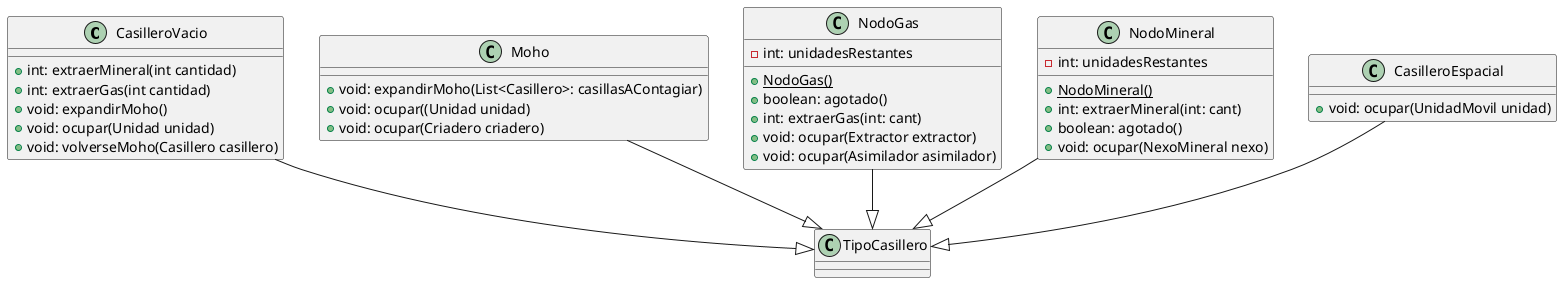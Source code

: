 @startuml
'https://plantuml.com/class-diagram


CasilleroVacio --|> TipoCasillero
Moho --|> TipoCasillero
NodoGas --|> TipoCasillero
NodoMineral --|> TipoCasillero
CasilleroEspacial --|> TipoCasillero
class Moho{
 + void: expandirMoho(List<Casillero>: casillasAContagiar)
 + void: ocupar((Unidad unidad)
 + void: ocupar(Criadero criadero)
}

class NodoGas{
 - int: unidadesRestantes
 + <u>NodoGas()
 + boolean: agotado()
 + int: extraerGas(int: cant)
 + void: ocupar(Extractor extractor)
 + void: ocupar(Asimilador asimilador)
}

class NodoMineral{
 - int: unidadesRestantes
 + <u>NodoMineral()
 + int: extraerMineral(int: cant)
 + boolean: agotado()
 + void: ocupar(NexoMineral nexo)
}

class CasilleroEspacial {
 + void: ocupar(UnidadMovil unidad)
}

class CasilleroVacio{
+ int: extraerMineral(int cantidad)
+ int: extraerGas(int cantidad)
+ void: expandirMoho()
+ void: ocupar(Unidad unidad)
+ void: volverseMoho(Casillero casillero)
}

@enduml